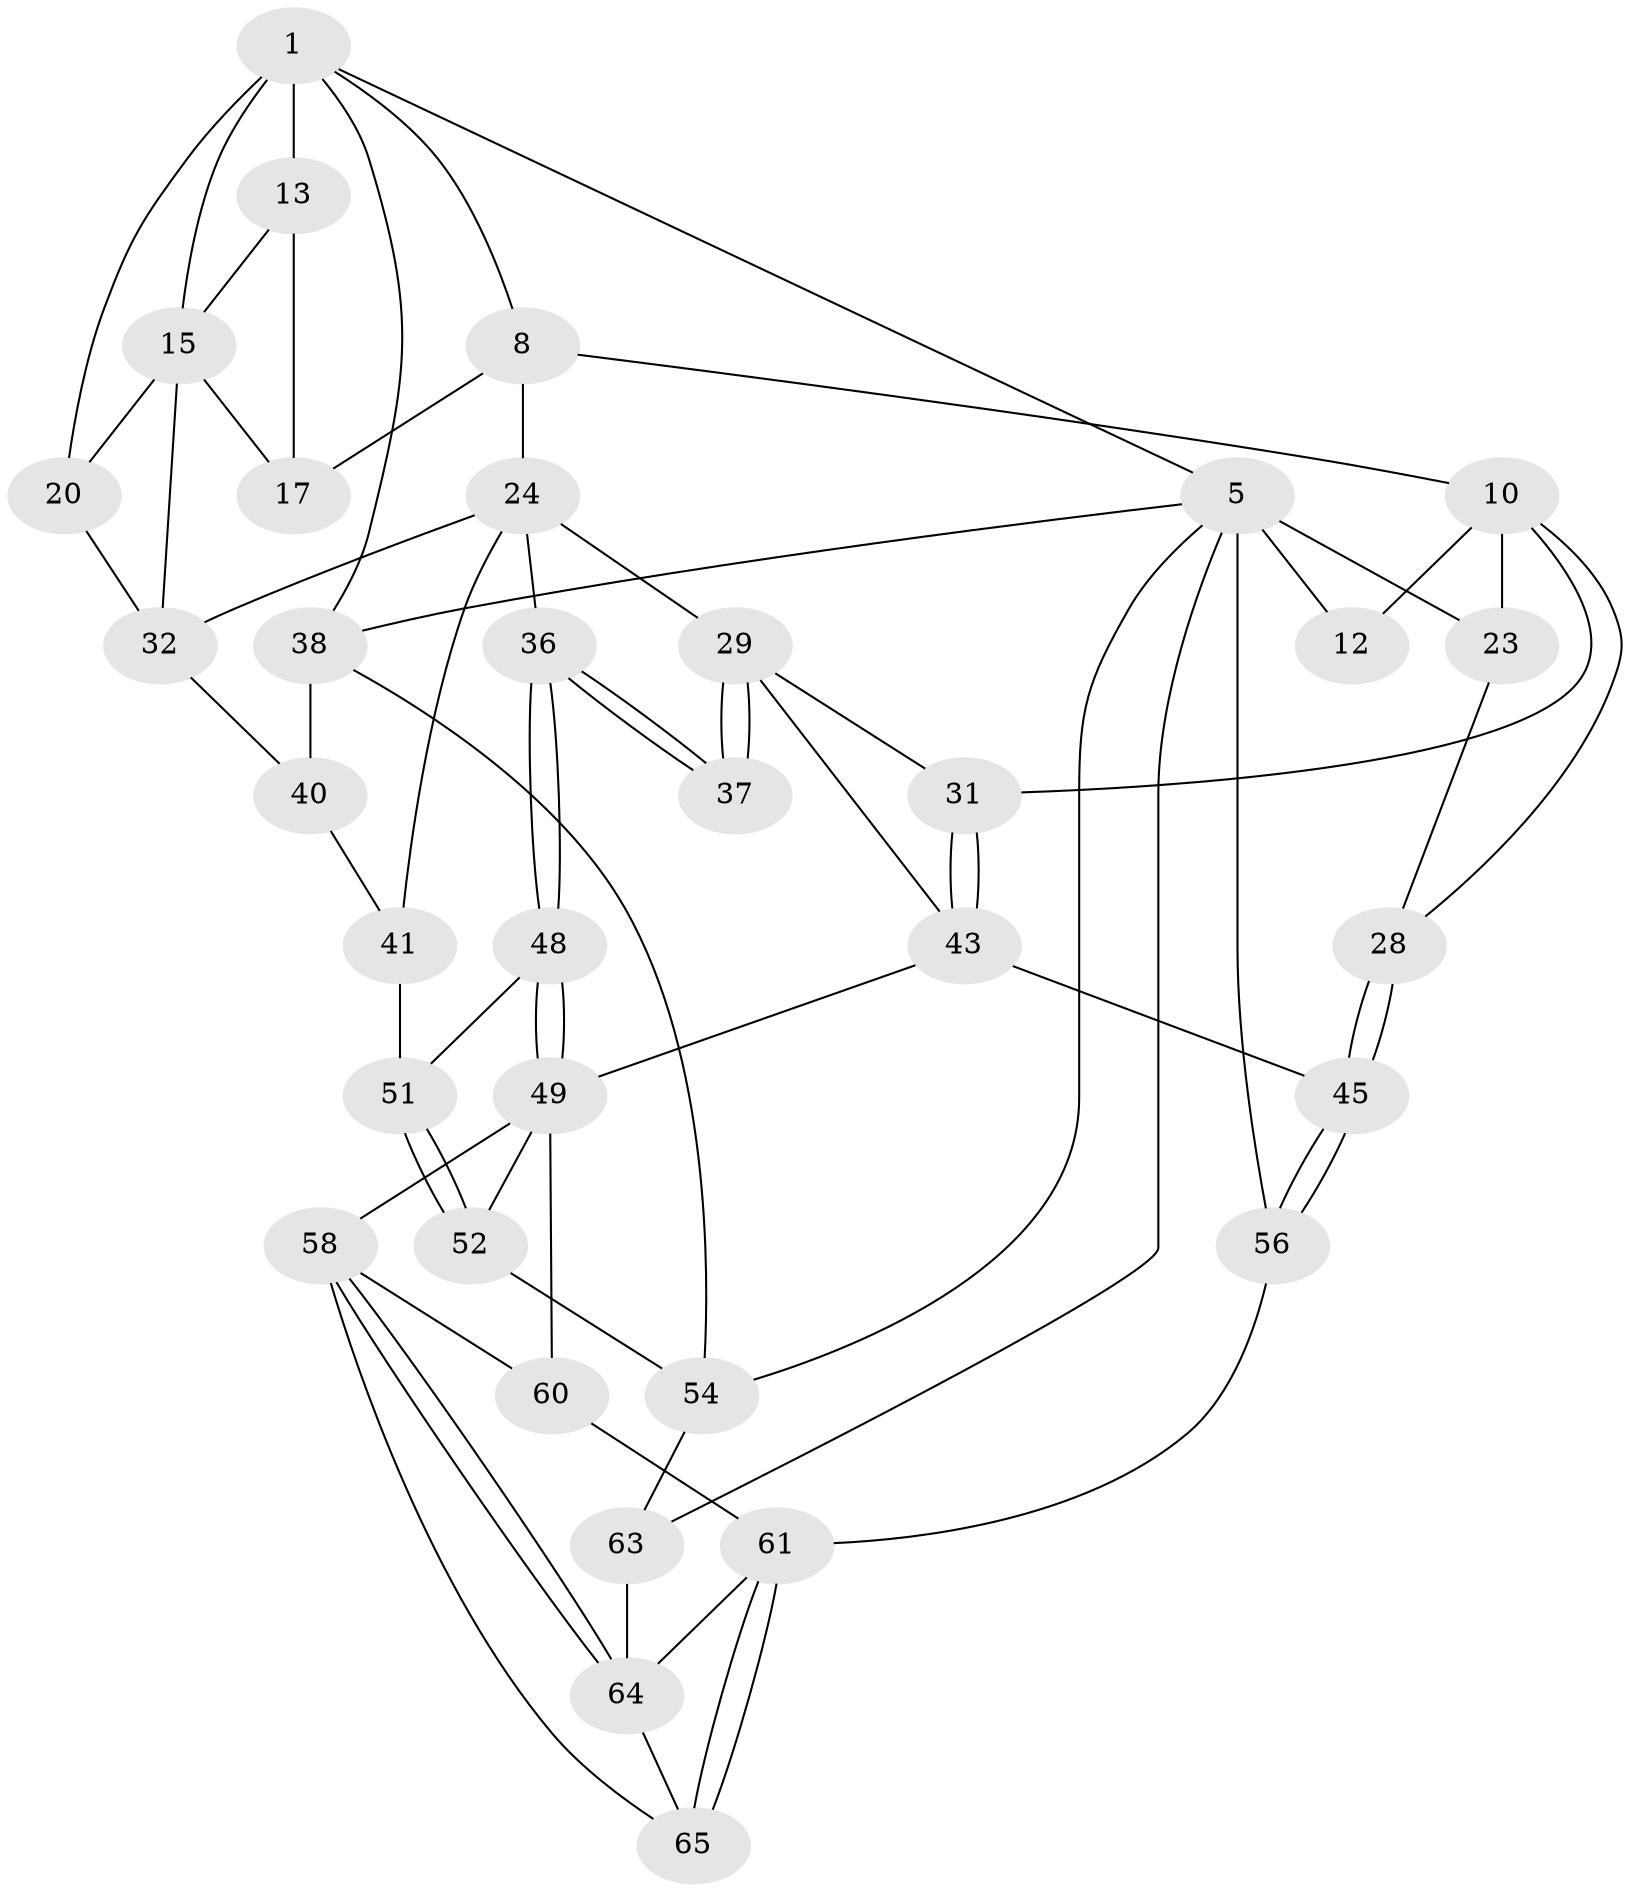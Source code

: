 // original degree distribution, {3: 0.029411764705882353, 4: 0.23529411764705882, 5: 0.5294117647058824, 6: 0.20588235294117646}
// Generated by graph-tools (version 1.1) at 2025/17/03/09/25 04:17:04]
// undirected, 34 vertices, 72 edges
graph export_dot {
graph [start="1"]
  node [color=gray90,style=filled];
  1 [pos="+0.6266917799156811+0",super="+2+7"];
  5 [pos="+1+0",super="+6+47+14"];
  8 [pos="+0.5854696817514634+0.16083193266311296",super="+9+18"];
  10 [pos="+0.2991075226417895+0.13511080099828882",super="+27+11"];
  12 [pos="+0.32940995023451974+0"];
  13 [pos="+0.7474586416702764+0.12429376637429598",super="+16"];
  15 [pos="+0.8544252139530804+0.18358313158065628",super="+21"];
  17 [pos="+0.7621852411317104+0.2582050744329434"];
  20 [pos="+0.9877194745619872+0.29431392106897075"];
  23 [pos="+0+0.15154602056989205"];
  24 [pos="+0.6009761633034677+0.33679089943158425",super="+33+25"];
  28 [pos="+0+0.444202724700684"];
  29 [pos="+0.4328279020914701+0.37150619926303746",super="+30"];
  31 [pos="+0.24154618963749563+0.345109545389236"];
  32 [pos="+0.7754547893101873+0.4171002077179136",super="+34"];
  36 [pos="+0.4708629841561009+0.5320699634246481"];
  37 [pos="+0.44582596485198084+0.49276204360517867"];
  38 [pos="+1+0.6994560214262944",super="+39"];
  40 [pos="+0.9343293363018755+0.6393169665648754"];
  41 [pos="+0.753168773901972+0.5163885025985336",super="+46"];
  43 [pos="+0.29053987609199805+0.5154870594454193",super="+44"];
  45 [pos="+0+0.5126683957065155"];
  48 [pos="+0.4605934817279785+0.5719268686349931"];
  49 [pos="+0.4515401236702285+0.5873858509564188",super="+53+50"];
  51 [pos="+0.7017297963721392+0.6135903046570124"];
  52 [pos="+0.6357789123392653+0.7228307145700068"];
  54 [pos="+0.892724752397585+0.7681963790078398",super="+55"];
  56 [pos="+0+0.6419055277878328",super="+57"];
  58 [pos="+0.4405482704929668+0.8847568403700364",super="+59"];
  60 [pos="+0.31761998713902384+0.6738060978264873"];
  61 [pos="+0.18838141934199856+0.7878663876872187",super="+62"];
  63 [pos="+0.5611142716732787+1"];
  64 [pos="+0.5328813310526528+1",super="+66"];
  65 [pos="+0.21416812268457644+0.8846195845376728"];
  1 -- 20;
  1 -- 5;
  1 -- 38;
  1 -- 13 [weight=2];
  1 -- 15;
  1 -- 8;
  5 -- 12 [weight=2];
  5 -- 38;
  5 -- 54;
  5 -- 56 [weight=2];
  5 -- 63;
  5 -- 23;
  8 -- 10;
  8 -- 17;
  8 -- 24 [weight=2];
  10 -- 28;
  10 -- 31;
  10 -- 12;
  10 -- 23;
  13 -- 17;
  13 -- 15;
  15 -- 32;
  15 -- 17;
  15 -- 20;
  20 -- 32;
  23 -- 28;
  24 -- 41 [weight=2];
  24 -- 32;
  24 -- 36;
  24 -- 29;
  28 -- 45;
  28 -- 45;
  29 -- 37 [weight=2];
  29 -- 37;
  29 -- 43;
  29 -- 31;
  31 -- 43;
  31 -- 43;
  32 -- 40;
  36 -- 37;
  36 -- 37;
  36 -- 48;
  36 -- 48;
  38 -- 40;
  38 -- 54;
  40 -- 41;
  41 -- 51;
  43 -- 45;
  43 -- 49;
  45 -- 56;
  45 -- 56;
  48 -- 49;
  48 -- 49;
  48 -- 51;
  49 -- 58;
  49 -- 52;
  49 -- 60;
  51 -- 52;
  51 -- 52;
  52 -- 54;
  54 -- 63;
  56 -- 61 [weight=2];
  58 -- 64;
  58 -- 64;
  58 -- 65;
  58 -- 60;
  60 -- 61;
  61 -- 65;
  61 -- 65;
  61 -- 64;
  63 -- 64;
  64 -- 65;
}
